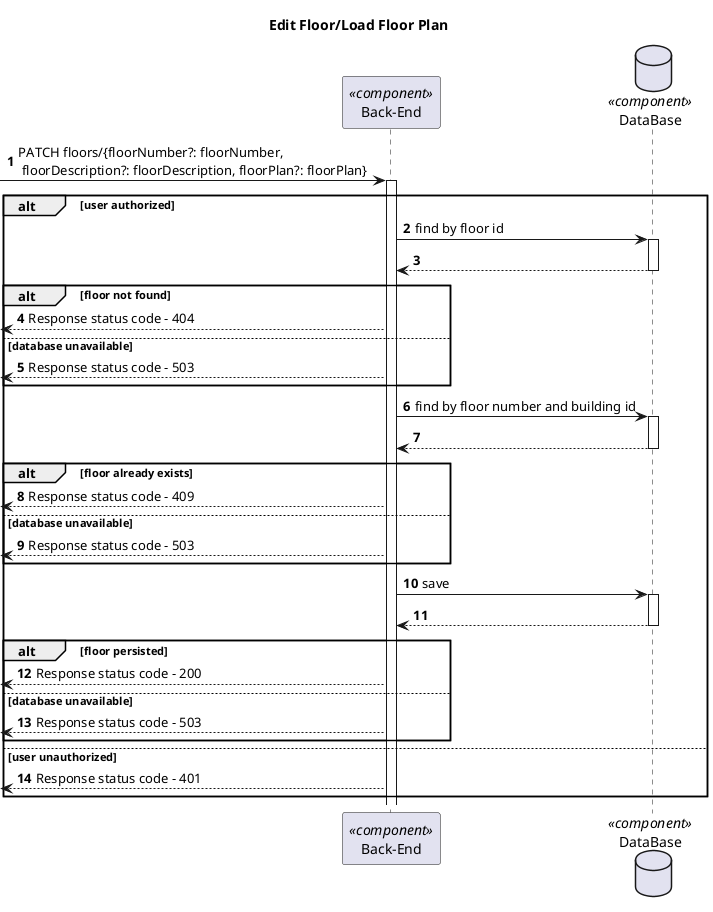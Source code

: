 @startuml Process View - Level 3

autonumber
skinparam packageStyle rect

title Edit Floor/Load Floor Plan

participant "Back-End" as BE <<component>>
database "DataBase" as DB <<component>>

-> BE: PATCH floors/{floorNumber?: floorNumber, \n floorDescription?: floorDescription, floorPlan?: floorPlan}

alt user authorized

'Find by Floor ID'

activate BE

BE -> DB: find by floor id

activate DB

DB --> BE:

deactivate DB

alt floor not found

  <-- BE: Response status code - 404

else database unavailable

  <-- BE: Response status code - 503

end


'Find by Floor Number And Building ID'

activate BE

BE -> DB: find by floor number and building id

activate DB

DB --> BE:

deactivate DB

alt floor already exists

  <-- BE: Response status code - 409

else database unavailable

  <-- BE: Response status code - 503

end


activate BE

BE -> DB: save

activate DB

DB --> BE:

deactivate DB

alt floor persisted

  <-- BE: Response status code - 200

else database unavailable

  <-- BE: Response status code - 503

end

else user unauthorized

  <-- BE: Response status code - 401

end

@enduml